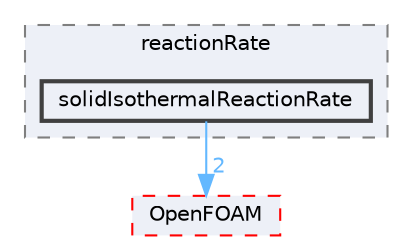 digraph "src/thermophysicalModels/solidSpecie/reaction/reactionRate/solidIsothermalReactionRate"
{
 // LATEX_PDF_SIZE
  bgcolor="transparent";
  edge [fontname=Helvetica,fontsize=10,labelfontname=Helvetica,labelfontsize=10];
  node [fontname=Helvetica,fontsize=10,shape=box,height=0.2,width=0.4];
  compound=true
  subgraph clusterdir_9b6f739af20fa7216c293267b3b19ae9 {
    graph [ bgcolor="#edf0f7", pencolor="grey50", label="reactionRate", fontname=Helvetica,fontsize=10 style="filled,dashed", URL="dir_9b6f739af20fa7216c293267b3b19ae9.html",tooltip=""]
  dir_5aeca8085ef4904022f5902e338202fb [label="solidIsothermalReactionRate", fillcolor="#edf0f7", color="grey25", style="filled,bold", URL="dir_5aeca8085ef4904022f5902e338202fb.html",tooltip=""];
  }
  dir_c5473ff19b20e6ec4dfe5c310b3778a8 [label="OpenFOAM", fillcolor="#edf0f7", color="red", style="filled,dashed", URL="dir_c5473ff19b20e6ec4dfe5c310b3778a8.html",tooltip=""];
  dir_5aeca8085ef4904022f5902e338202fb->dir_c5473ff19b20e6ec4dfe5c310b3778a8 [headlabel="2", labeldistance=1.5 headhref="dir_003635_002695.html" href="dir_003635_002695.html" color="steelblue1" fontcolor="steelblue1"];
}
